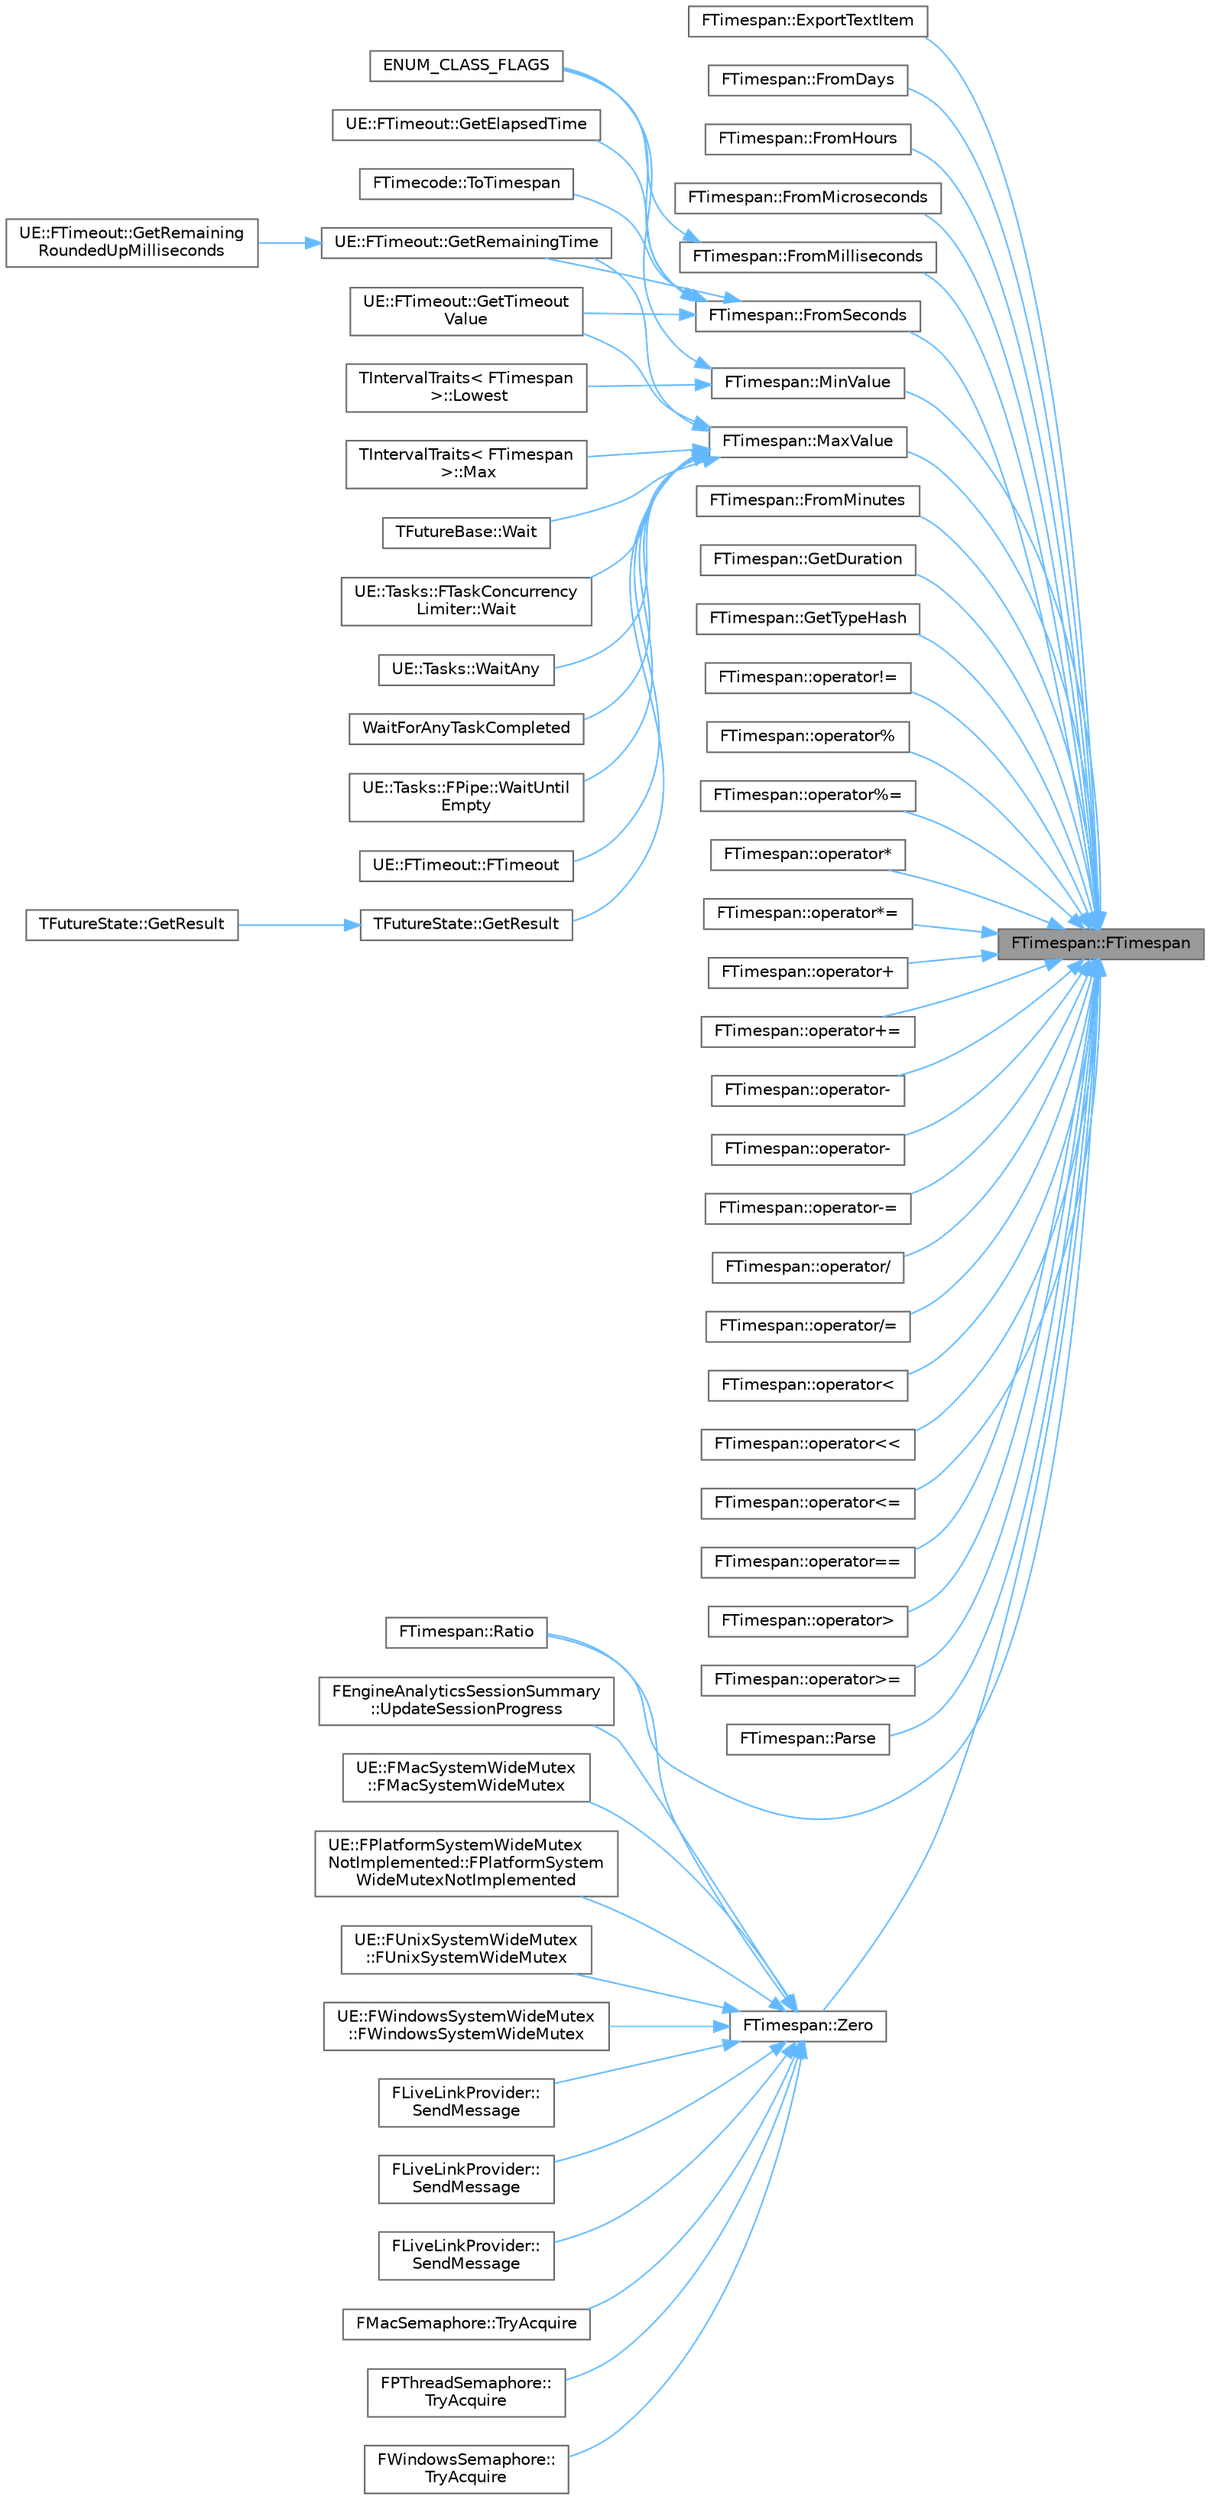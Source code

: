 digraph "FTimespan::FTimespan"
{
 // INTERACTIVE_SVG=YES
 // LATEX_PDF_SIZE
  bgcolor="transparent";
  edge [fontname=Helvetica,fontsize=10,labelfontname=Helvetica,labelfontsize=10];
  node [fontname=Helvetica,fontsize=10,shape=box,height=0.2,width=0.4];
  rankdir="RL";
  Node1 [id="Node000001",label="FTimespan::FTimespan",height=0.2,width=0.4,color="gray40", fillcolor="grey60", style="filled", fontcolor="black",tooltip="Default constructor (zero initialization)."];
  Node1 -> Node2 [id="edge1_Node000001_Node000002",dir="back",color="steelblue1",style="solid",tooltip=" "];
  Node2 [id="Node000002",label="FTimespan::ExportTextItem",height=0.2,width=0.4,color="grey40", fillcolor="white", style="filled",URL="$d0/d12/structFTimespan.html#afd4f4d290fc4664f35bdc89558bb94b7",tooltip="Export this time span value to a string."];
  Node1 -> Node3 [id="edge2_Node000001_Node000003",dir="back",color="steelblue1",style="solid",tooltip=" "];
  Node3 [id="Node000003",label="FTimespan::FromDays",height=0.2,width=0.4,color="grey40", fillcolor="white", style="filled",URL="$d0/d12/structFTimespan.html#a0befc41a60858c49f6f000f10f52e059",tooltip="Create a time span that represents the specified number of days."];
  Node1 -> Node4 [id="edge3_Node000001_Node000004",dir="back",color="steelblue1",style="solid",tooltip=" "];
  Node4 [id="Node000004",label="FTimespan::FromHours",height=0.2,width=0.4,color="grey40", fillcolor="white", style="filled",URL="$d0/d12/structFTimespan.html#a1f1ed42c35ef1c77c7f4a561ef7f20d1",tooltip="Create a time span that represents the specified number of hours."];
  Node1 -> Node5 [id="edge4_Node000001_Node000005",dir="back",color="steelblue1",style="solid",tooltip=" "];
  Node5 [id="Node000005",label="FTimespan::FromMicroseconds",height=0.2,width=0.4,color="grey40", fillcolor="white", style="filled",URL="$d0/d12/structFTimespan.html#a3446a887d88e2b5911945ad54d73671e",tooltip="Create a time span that represents the specified number of microseconds."];
  Node1 -> Node6 [id="edge5_Node000001_Node000006",dir="back",color="steelblue1",style="solid",tooltip=" "];
  Node6 [id="Node000006",label="FTimespan::FromMilliseconds",height=0.2,width=0.4,color="grey40", fillcolor="white", style="filled",URL="$d0/d12/structFTimespan.html#aeffda0245179d4e432bfb594489d87b9",tooltip="Create a time span that represents the specified number of milliseconds."];
  Node6 -> Node7 [id="edge6_Node000006_Node000007",dir="back",color="steelblue1",style="solid",tooltip=" "];
  Node7 [id="Node000007",label="ENUM_CLASS_FLAGS",height=0.2,width=0.4,color="grey40", fillcolor="white", style="filled",URL="$d2/da1/ParallelFor_8h.html#a90cd759fefc126419bcd31a5446d4cde",tooltip=" "];
  Node1 -> Node8 [id="edge7_Node000001_Node000008",dir="back",color="steelblue1",style="solid",tooltip=" "];
  Node8 [id="Node000008",label="FTimespan::FromMinutes",height=0.2,width=0.4,color="grey40", fillcolor="white", style="filled",URL="$d0/d12/structFTimespan.html#a82c25277a90f5ca22cadc6c38d160de7",tooltip="Create a time span that represents the specified number of minutes."];
  Node1 -> Node9 [id="edge8_Node000001_Node000009",dir="back",color="steelblue1",style="solid",tooltip=" "];
  Node9 [id="Node000009",label="FTimespan::FromSeconds",height=0.2,width=0.4,color="grey40", fillcolor="white", style="filled",URL="$d0/d12/structFTimespan.html#adbd771dd30660c80d49a60b4f92baac4",tooltip="Create a time span that represents the specified number of seconds."];
  Node9 -> Node7 [id="edge9_Node000009_Node000007",dir="back",color="steelblue1",style="solid",tooltip=" "];
  Node9 -> Node10 [id="edge10_Node000009_Node000010",dir="back",color="steelblue1",style="solid",tooltip=" "];
  Node10 [id="Node000010",label="UE::FTimeout::GetElapsedTime",height=0.2,width=0.4,color="grey40", fillcolor="white", style="filled",URL="$d5/dc4/classUE_1_1FTimeout.html#a495889c830f519839e28182a71ed56c6",tooltip="Returns time since the timeout was created, as a timespan."];
  Node9 -> Node11 [id="edge11_Node000009_Node000011",dir="back",color="steelblue1",style="solid",tooltip=" "];
  Node11 [id="Node000011",label="UE::FTimeout::GetRemainingTime",height=0.2,width=0.4,color="grey40", fillcolor="white", style="filled",URL="$d5/dc4/classUE_1_1FTimeout.html#abf2af7d33cd432ed84869185fa6e2e34",tooltip="Returns time left until the timeout expires (which can be negative) as a timespan."];
  Node11 -> Node12 [id="edge12_Node000011_Node000012",dir="back",color="steelblue1",style="solid",tooltip=" "];
  Node12 [id="Node000012",label="UE::FTimeout::GetRemaining\lRoundedUpMilliseconds",height=0.2,width=0.4,color="grey40", fillcolor="white", style="filled",URL="$d5/dc4/classUE_1_1FTimeout.html#a8e1b9a0f459fc6515c10be996cbd9570",tooltip="Intended for use in waiting functions, e.g."];
  Node9 -> Node13 [id="edge13_Node000009_Node000013",dir="back",color="steelblue1",style="solid",tooltip=" "];
  Node13 [id="Node000013",label="UE::FTimeout::GetTimeout\lValue",height=0.2,width=0.4,color="grey40", fillcolor="white", style="filled",URL="$d5/dc4/classUE_1_1FTimeout.html#a0a168fa068e539654ec1ce3ad355d740",tooltip="Returns duration of timeout as a timespan."];
  Node9 -> Node14 [id="edge14_Node000009_Node000014",dir="back",color="steelblue1",style="solid",tooltip=" "];
  Node14 [id="Node000014",label="FTimecode::ToTimespan",height=0.2,width=0.4,color="grey40", fillcolor="white", style="filled",URL="$da/d69/structFTimecode.html#ad576bc64199dade23db2202324bc8368",tooltip="Converts this Timecode back into a timespan at the given framerate, taking into account if this is a ..."];
  Node1 -> Node15 [id="edge15_Node000001_Node000015",dir="back",color="steelblue1",style="solid",tooltip=" "];
  Node15 [id="Node000015",label="FTimespan::GetDuration",height=0.2,width=0.4,color="grey40", fillcolor="white", style="filled",URL="$d0/d12/structFTimespan.html#afe9efd7285b0133a03ada0cf5140cf56",tooltip="Get a time span with the absolute value of this time span."];
  Node1 -> Node16 [id="edge16_Node000001_Node000016",dir="back",color="steelblue1",style="solid",tooltip=" "];
  Node16 [id="Node000016",label="FTimespan::GetTypeHash",height=0.2,width=0.4,color="grey40", fillcolor="white", style="filled",URL="$d0/d12/structFTimespan.html#a79bac5b15c498b5248398299925b8180",tooltip="Get the hash for the specified time span."];
  Node1 -> Node17 [id="edge17_Node000001_Node000017",dir="back",color="steelblue1",style="solid",tooltip=" "];
  Node17 [id="Node000017",label="FTimespan::MaxValue",height=0.2,width=0.4,color="grey40", fillcolor="white", style="filled",URL="$d0/d12/structFTimespan.html#aeef170d4c37ecdddde56efa06103f262",tooltip="Return the maximum time span value."];
  Node17 -> Node18 [id="edge18_Node000017_Node000018",dir="back",color="steelblue1",style="solid",tooltip=" "];
  Node18 [id="Node000018",label="UE::FTimeout::FTimeout",height=0.2,width=0.4,color="grey40", fillcolor="white", style="filled",URL="$d5/dc4/classUE_1_1FTimeout.html#a37f50583a0f2ea370f4ee3cfc06a5585",tooltip="Construct a timeout that starts right now and will end after the passed in timespan."];
  Node17 -> Node11 [id="edge19_Node000017_Node000011",dir="back",color="steelblue1",style="solid",tooltip=" "];
  Node17 -> Node19 [id="edge20_Node000017_Node000019",dir="back",color="steelblue1",style="solid",tooltip=" "];
  Node19 [id="Node000019",label="TFutureState::GetResult",height=0.2,width=0.4,color="grey40", fillcolor="white", style="filled",URL="$d6/d08/classTFutureState.html#adf5be65f2f09132dea55c824fca546e2",tooltip="Gets the result (will block the calling thread until the result is available)."];
  Node19 -> Node20 [id="edge21_Node000019_Node000020",dir="back",color="steelblue1",style="solid",tooltip=" "];
  Node20 [id="Node000020",label="TFutureState::GetResult",height=0.2,width=0.4,color="grey40", fillcolor="white", style="filled",URL="$d6/d08/classTFutureState.html#ae46149471835332f87d1d5c43fd4bdd1",tooltip=" "];
  Node17 -> Node13 [id="edge22_Node000017_Node000013",dir="back",color="steelblue1",style="solid",tooltip=" "];
  Node17 -> Node21 [id="edge23_Node000017_Node000021",dir="back",color="steelblue1",style="solid",tooltip=" "];
  Node21 [id="Node000021",label="TIntervalTraits\< FTimespan\l \>::Max",height=0.2,width=0.4,color="grey40", fillcolor="white", style="filled",URL="$d2/d66/structTIntervalTraits_3_01FTimespan_01_4.html#abdbb1e2548fda0903302135ed21129c1",tooltip=" "];
  Node17 -> Node22 [id="edge24_Node000017_Node000022",dir="back",color="steelblue1",style="solid",tooltip=" "];
  Node22 [id="Node000022",label="TFutureBase::Wait",height=0.2,width=0.4,color="grey40", fillcolor="white", style="filled",URL="$d1/d71/classTFutureBase.html#acac61db3e9ac6b196bb3d28924be2953",tooltip="Blocks the calling thread until the future result is available."];
  Node17 -> Node23 [id="edge25_Node000017_Node000023",dir="back",color="steelblue1",style="solid",tooltip=" "];
  Node23 [id="Node000023",label="UE::Tasks::FTaskConcurrency\lLimiter::Wait",height=0.2,width=0.4,color="grey40", fillcolor="white", style="filled",URL="$d8/d30/classUE_1_1Tasks_1_1FTaskConcurrencyLimiter.html#aa227167b47d3cbed07f3e1b7ce3551cf",tooltip="Waits for task's completion with timeout."];
  Node17 -> Node24 [id="edge26_Node000017_Node000024",dir="back",color="steelblue1",style="solid",tooltip=" "];
  Node24 [id="Node000024",label="UE::Tasks::WaitAny",height=0.2,width=0.4,color="grey40", fillcolor="white", style="filled",URL="$dd/da2/namespaceUE_1_1Tasks.html#ad329c8707742e12d4b57c5a02bf92b0b",tooltip=" "];
  Node17 -> Node25 [id="edge27_Node000017_Node000025",dir="back",color="steelblue1",style="solid",tooltip=" "];
  Node25 [id="Node000025",label="WaitForAnyTaskCompleted",height=0.2,width=0.4,color="grey40", fillcolor="white", style="filled",URL="$d2/d4c/TaskGraphInterfaces_8h.html#ae4ce80845847296cf6fba4cafdf6bd12",tooltip=" "];
  Node17 -> Node26 [id="edge28_Node000017_Node000026",dir="back",color="steelblue1",style="solid",tooltip=" "];
  Node26 [id="Node000026",label="UE::Tasks::FPipe::WaitUntil\lEmpty",height=0.2,width=0.4,color="grey40", fillcolor="white", style="filled",URL="$d5/d3d/classUE_1_1Tasks_1_1FPipe.html#a21fc2ab2f449de9ce91c6a4ca002f20e",tooltip=" "];
  Node1 -> Node27 [id="edge29_Node000001_Node000027",dir="back",color="steelblue1",style="solid",tooltip=" "];
  Node27 [id="Node000027",label="FTimespan::MinValue",height=0.2,width=0.4,color="grey40", fillcolor="white", style="filled",URL="$d0/d12/structFTimespan.html#a567a22878b3f4325294e6602ac999d66",tooltip="Return the minimum time span value."];
  Node27 -> Node7 [id="edge30_Node000027_Node000007",dir="back",color="steelblue1",style="solid",tooltip=" "];
  Node27 -> Node28 [id="edge31_Node000027_Node000028",dir="back",color="steelblue1",style="solid",tooltip=" "];
  Node28 [id="Node000028",label="TIntervalTraits\< FTimespan\l \>::Lowest",height=0.2,width=0.4,color="grey40", fillcolor="white", style="filled",URL="$d2/d66/structTIntervalTraits_3_01FTimespan_01_4.html#ad8fcb698baa22ea0e4208224f3a993de",tooltip=" "];
  Node1 -> Node29 [id="edge32_Node000001_Node000029",dir="back",color="steelblue1",style="solid",tooltip=" "];
  Node29 [id="Node000029",label="FTimespan::operator!=",height=0.2,width=0.4,color="grey40", fillcolor="white", style="filled",URL="$d0/d12/structFTimespan.html#a55f3241f4009c44e0f2a74a70f0e232c",tooltip="Compare this time span with the given time span for inequality."];
  Node1 -> Node30 [id="edge33_Node000001_Node000030",dir="back",color="steelblue1",style="solid",tooltip=" "];
  Node30 [id="Node000030",label="FTimespan::operator%",height=0.2,width=0.4,color="grey40", fillcolor="white", style="filled",URL="$d0/d12/structFTimespan.html#a25fd8b41ccc4422b854d811e6e50f210",tooltip="Return the result of calculating the modulus of this time span with another time span."];
  Node1 -> Node31 [id="edge34_Node000001_Node000031",dir="back",color="steelblue1",style="solid",tooltip=" "];
  Node31 [id="Node000031",label="FTimespan::operator%=",height=0.2,width=0.4,color="grey40", fillcolor="white", style="filled",URL="$d0/d12/structFTimespan.html#a54e6fbe6572ee518f63389516ccbd69c",tooltip="Calculate this time span modulo another."];
  Node1 -> Node32 [id="edge35_Node000001_Node000032",dir="back",color="steelblue1",style="solid",tooltip=" "];
  Node32 [id="Node000032",label="FTimespan::operator*",height=0.2,width=0.4,color="grey40", fillcolor="white", style="filled",URL="$d0/d12/structFTimespan.html#a073bde7a7c3780b3f6ec0d16a9a582d5",tooltip="Return the result of multiplying the this time span with the given scalar."];
  Node1 -> Node33 [id="edge36_Node000001_Node000033",dir="back",color="steelblue1",style="solid",tooltip=" "];
  Node33 [id="Node000033",label="FTimespan::operator*=",height=0.2,width=0.4,color="grey40", fillcolor="white", style="filled",URL="$d0/d12/structFTimespan.html#a4db8f7ede929a0548d81477ff55c7b7a",tooltip="Multiply this time span with the given scalar."];
  Node1 -> Node34 [id="edge37_Node000001_Node000034",dir="back",color="steelblue1",style="solid",tooltip=" "];
  Node34 [id="Node000034",label="FTimespan::operator+",height=0.2,width=0.4,color="grey40", fillcolor="white", style="filled",URL="$d0/d12/structFTimespan.html#ae382a0c105bf84961e6d84d92e7e292b",tooltip="Return the result of adding the given time span to this time span."];
  Node1 -> Node35 [id="edge38_Node000001_Node000035",dir="back",color="steelblue1",style="solid",tooltip=" "];
  Node35 [id="Node000035",label="FTimespan::operator+=",height=0.2,width=0.4,color="grey40", fillcolor="white", style="filled",URL="$d0/d12/structFTimespan.html#a588d7c909cce3dd72b193fcd3e255eff",tooltip="Adds the given time span to this time span."];
  Node1 -> Node36 [id="edge39_Node000001_Node000036",dir="back",color="steelblue1",style="solid",tooltip=" "];
  Node36 [id="Node000036",label="FTimespan::operator-",height=0.2,width=0.4,color="grey40", fillcolor="white", style="filled",URL="$d0/d12/structFTimespan.html#a6ecf0f00582e8d3c968eb85272674c17",tooltip="Return the inverse of this time span."];
  Node1 -> Node37 [id="edge40_Node000001_Node000037",dir="back",color="steelblue1",style="solid",tooltip=" "];
  Node37 [id="Node000037",label="FTimespan::operator-",height=0.2,width=0.4,color="grey40", fillcolor="white", style="filled",URL="$d0/d12/structFTimespan.html#ae2f4356cf21ff8d1b3c6218301ae98bf",tooltip="Return the result of subtracting the given time span from this time span."];
  Node1 -> Node38 [id="edge41_Node000001_Node000038",dir="back",color="steelblue1",style="solid",tooltip=" "];
  Node38 [id="Node000038",label="FTimespan::operator-=",height=0.2,width=0.4,color="grey40", fillcolor="white", style="filled",URL="$d0/d12/structFTimespan.html#a31feeec285ed91adcd1fe5e7a9adc662",tooltip="Subtract the given time span from this time span."];
  Node1 -> Node39 [id="edge42_Node000001_Node000039",dir="back",color="steelblue1",style="solid",tooltip=" "];
  Node39 [id="Node000039",label="FTimespan::operator/",height=0.2,width=0.4,color="grey40", fillcolor="white", style="filled",URL="$d0/d12/structFTimespan.html#abede136e79a0c1fafd5babd70caf32c0",tooltip="Return the result of dividing the this time span by the given scalar."];
  Node1 -> Node40 [id="edge43_Node000001_Node000040",dir="back",color="steelblue1",style="solid",tooltip=" "];
  Node40 [id="Node000040",label="FTimespan::operator/=",height=0.2,width=0.4,color="grey40", fillcolor="white", style="filled",URL="$d0/d12/structFTimespan.html#abde64f6a84d865927afa47c8100260f8",tooltip="Divide this time span by the given scalar."];
  Node1 -> Node41 [id="edge44_Node000001_Node000041",dir="back",color="steelblue1",style="solid",tooltip=" "];
  Node41 [id="Node000041",label="FTimespan::operator\<",height=0.2,width=0.4,color="grey40", fillcolor="white", style="filled",URL="$d0/d12/structFTimespan.html#abd94a93df0cb80ef01b563b6c9002f2a",tooltip="Check whether this time span is less than the given time span."];
  Node1 -> Node42 [id="edge45_Node000001_Node000042",dir="back",color="steelblue1",style="solid",tooltip=" "];
  Node42 [id="Node000042",label="FTimespan::operator\<\<",height=0.2,width=0.4,color="grey40", fillcolor="white", style="filled",URL="$d0/d12/structFTimespan.html#ac948a407d396e3165470bc50cb231776",tooltip="Serialize the given time span from or into the specified archive."];
  Node1 -> Node43 [id="edge46_Node000001_Node000043",dir="back",color="steelblue1",style="solid",tooltip=" "];
  Node43 [id="Node000043",label="FTimespan::operator\<=",height=0.2,width=0.4,color="grey40", fillcolor="white", style="filled",URL="$d0/d12/structFTimespan.html#a2d092ab1cf099f738120fbeeb678f180",tooltip="Check whether this time span is less than or equal to the given time span."];
  Node1 -> Node44 [id="edge47_Node000001_Node000044",dir="back",color="steelblue1",style="solid",tooltip=" "];
  Node44 [id="Node000044",label="FTimespan::operator==",height=0.2,width=0.4,color="grey40", fillcolor="white", style="filled",URL="$d0/d12/structFTimespan.html#a00c36b3b56447006a13db7c836744346",tooltip="Compare this time span with the given time span for equality."];
  Node1 -> Node45 [id="edge48_Node000001_Node000045",dir="back",color="steelblue1",style="solid",tooltip=" "];
  Node45 [id="Node000045",label="FTimespan::operator\>",height=0.2,width=0.4,color="grey40", fillcolor="white", style="filled",URL="$d0/d12/structFTimespan.html#a68c6ba6829847bfaf02f322073dd3724",tooltip="Check whether this time span is greater than the given time span."];
  Node1 -> Node46 [id="edge49_Node000001_Node000046",dir="back",color="steelblue1",style="solid",tooltip=" "];
  Node46 [id="Node000046",label="FTimespan::operator\>=",height=0.2,width=0.4,color="grey40", fillcolor="white", style="filled",URL="$d0/d12/structFTimespan.html#a1dc18952d67572f23a6436c40b214997",tooltip="Check whether this time span is greater than or equal to the given time span."];
  Node1 -> Node47 [id="edge50_Node000001_Node000047",dir="back",color="steelblue1",style="solid",tooltip=" "];
  Node47 [id="Node000047",label="FTimespan::Parse",height=0.2,width=0.4,color="grey40", fillcolor="white", style="filled",URL="$d0/d12/structFTimespan.html#ad3f875b51a8ffd75cd58a3d8121fe90e",tooltip="Convert a string to a time span."];
  Node1 -> Node48 [id="edge51_Node000001_Node000048",dir="back",color="steelblue1",style="solid",tooltip=" "];
  Node48 [id="Node000048",label="FTimespan::Ratio",height=0.2,width=0.4,color="grey40", fillcolor="white", style="filled",URL="$d0/d12/structFTimespan.html#a5a2c6240bf2ee56485046aa6402b904c",tooltip="Ratio between two time spans (handles zero values)."];
  Node1 -> Node49 [id="edge52_Node000001_Node000049",dir="back",color="steelblue1",style="solid",tooltip=" "];
  Node49 [id="Node000049",label="FTimespan::Zero",height=0.2,width=0.4,color="grey40", fillcolor="white", style="filled",URL="$d0/d12/structFTimespan.html#ae0ab55625f8df944a7746079f0e0cb4f",tooltip="Return the zero time span value."];
  Node49 -> Node50 [id="edge53_Node000049_Node000050",dir="back",color="steelblue1",style="solid",tooltip=" "];
  Node50 [id="Node000050",label="UE::FMacSystemWideMutex\l::FMacSystemWideMutex",height=0.2,width=0.4,color="grey40", fillcolor="white", style="filled",URL="$de/d65/classUE_1_1FMacSystemWideMutex.html#aeae878658d107fdc360f260e76bfe375",tooltip="Construct a named, system-wide mutex and attempt to get access/ownership of it."];
  Node49 -> Node51 [id="edge54_Node000049_Node000051",dir="back",color="steelblue1",style="solid",tooltip=" "];
  Node51 [id="Node000051",label="UE::FPlatformSystemWideMutex\lNotImplemented::FPlatformSystem\lWideMutexNotImplemented",height=0.2,width=0.4,color="grey40", fillcolor="white", style="filled",URL="$d7/dc9/classUE_1_1FPlatformSystemWideMutexNotImplemented.html#a883ca18c4906a1dffef525211c8b55f5",tooltip="Construct a named, system-wide mutex and attempt to get access/ownership of it."];
  Node49 -> Node52 [id="edge55_Node000049_Node000052",dir="back",color="steelblue1",style="solid",tooltip=" "];
  Node52 [id="Node000052",label="UE::FUnixSystemWideMutex\l::FUnixSystemWideMutex",height=0.2,width=0.4,color="grey40", fillcolor="white", style="filled",URL="$d4/d35/classUE_1_1FUnixSystemWideMutex.html#a03c41f50b89f1625fb7f9bc23077ffd4",tooltip="Construct a named, system-wide mutex and attempt to get access/ownership of it."];
  Node49 -> Node53 [id="edge56_Node000049_Node000053",dir="back",color="steelblue1",style="solid",tooltip=" "];
  Node53 [id="Node000053",label="UE::FWindowsSystemWideMutex\l::FWindowsSystemWideMutex",height=0.2,width=0.4,color="grey40", fillcolor="white", style="filled",URL="$d0/d54/classUE_1_1FWindowsSystemWideMutex.html#a99f630bbc21964b7a1b7cb1339e11c76",tooltip="Construct a named, system-wide mutex and attempt to get access/ownership of it."];
  Node49 -> Node48 [id="edge57_Node000049_Node000048",dir="back",color="steelblue1",style="solid",tooltip=" "];
  Node49 -> Node54 [id="edge58_Node000049_Node000054",dir="back",color="steelblue1",style="solid",tooltip=" "];
  Node54 [id="Node000054",label="FLiveLinkProvider::\lSendMessage",height=0.2,width=0.4,color="grey40", fillcolor="white", style="filled",URL="$da/d22/structFLiveLinkProvider.html#af378333dcdd848f398e97a9d27de1f6e",tooltip=" "];
  Node49 -> Node55 [id="edge59_Node000049_Node000055",dir="back",color="steelblue1",style="solid",tooltip=" "];
  Node55 [id="Node000055",label="FLiveLinkProvider::\lSendMessage",height=0.2,width=0.4,color="grey40", fillcolor="white", style="filled",URL="$da/d22/structFLiveLinkProvider.html#a601ac9d35ea953992769903eca47a0ec",tooltip=" "];
  Node49 -> Node56 [id="edge60_Node000049_Node000056",dir="back",color="steelblue1",style="solid",tooltip=" "];
  Node56 [id="Node000056",label="FLiveLinkProvider::\lSendMessage",height=0.2,width=0.4,color="grey40", fillcolor="white", style="filled",URL="$da/d22/structFLiveLinkProvider.html#a21f41b2cd756c84072d76afa941d1305",tooltip=" "];
  Node49 -> Node57 [id="edge61_Node000049_Node000057",dir="back",color="steelblue1",style="solid",tooltip=" "];
  Node57 [id="Node000057",label="FMacSemaphore::TryAcquire",height=0.2,width=0.4,color="grey40", fillcolor="white", style="filled",URL="$df/d22/classFMacSemaphore.html#ad7224ebef8cd4756d5c290e2a8398efc",tooltip=" "];
  Node49 -> Node58 [id="edge62_Node000049_Node000058",dir="back",color="steelblue1",style="solid",tooltip=" "];
  Node58 [id="Node000058",label="FPThreadSemaphore::\lTryAcquire",height=0.2,width=0.4,color="grey40", fillcolor="white", style="filled",URL="$d5/d0b/classFPThreadSemaphore.html#a5e6cc7f081edb8a9e3751c96c059e88a",tooltip=" "];
  Node49 -> Node59 [id="edge63_Node000049_Node000059",dir="back",color="steelblue1",style="solid",tooltip=" "];
  Node59 [id="Node000059",label="FWindowsSemaphore::\lTryAcquire",height=0.2,width=0.4,color="grey40", fillcolor="white", style="filled",URL="$d4/daa/classFWindowsSemaphore.html#ae5f64db221f852dd6483c26b94966485",tooltip=" "];
  Node49 -> Node60 [id="edge64_Node000049_Node000060",dir="back",color="steelblue1",style="solid",tooltip=" "];
  Node60 [id="Node000060",label="FEngineAnalyticsSessionSummary\l::UpdateSessionProgress",height=0.2,width=0.4,color="grey40", fillcolor="white", style="filled",URL="$d8/d02/classFEngineAnalyticsSessionSummary.html#ac374f57c94a8c97d2a7be521972ab563",tooltip="Invoked periodically and during important events to update the session progression."];
}
